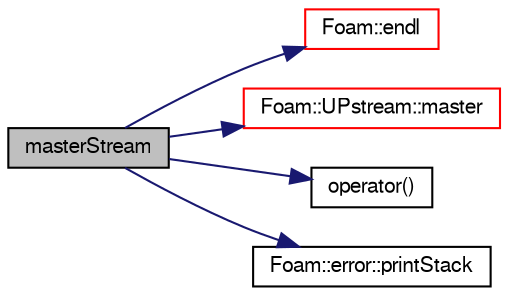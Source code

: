 digraph "masterStream"
{
  bgcolor="transparent";
  edge [fontname="FreeSans",fontsize="10",labelfontname="FreeSans",labelfontsize="10"];
  node [fontname="FreeSans",fontsize="10",shape=record];
  rankdir="LR";
  Node19 [label="masterStream",height=0.2,width=0.4,color="black", fillcolor="grey75", style="filled", fontcolor="black"];
  Node19 -> Node20 [color="midnightblue",fontsize="10",style="solid",fontname="FreeSans"];
  Node20 [label="Foam::endl",height=0.2,width=0.4,color="red",URL="$a21124.html#a2db8fe02a0d3909e9351bb4275b23ce4",tooltip="Add newline and flush stream. "];
  Node19 -> Node22 [color="midnightblue",fontsize="10",style="solid",fontname="FreeSans"];
  Node22 [label="Foam::UPstream::master",height=0.2,width=0.4,color="red",URL="$a26270.html#a36af549940a0aae3733774649594489f",tooltip="Am I the master process. "];
  Node19 -> Node24 [color="midnightblue",fontsize="10",style="solid",fontname="FreeSans"];
  Node24 [label="operator()",height=0.2,width=0.4,color="black",URL="$a26098.html#a51e360c35a2d5e72afca4ea370bc04fb",tooltip="Explicitly convert to OSstream for << operations. "];
  Node19 -> Node25 [color="midnightblue",fontsize="10",style="solid",fontname="FreeSans"];
  Node25 [label="Foam::error::printStack",height=0.2,width=0.4,color="black",URL="$a26082.html#a7fb27e884553ce565d0ea6276a111e0e",tooltip="Helper function to print a stack. "];
}
